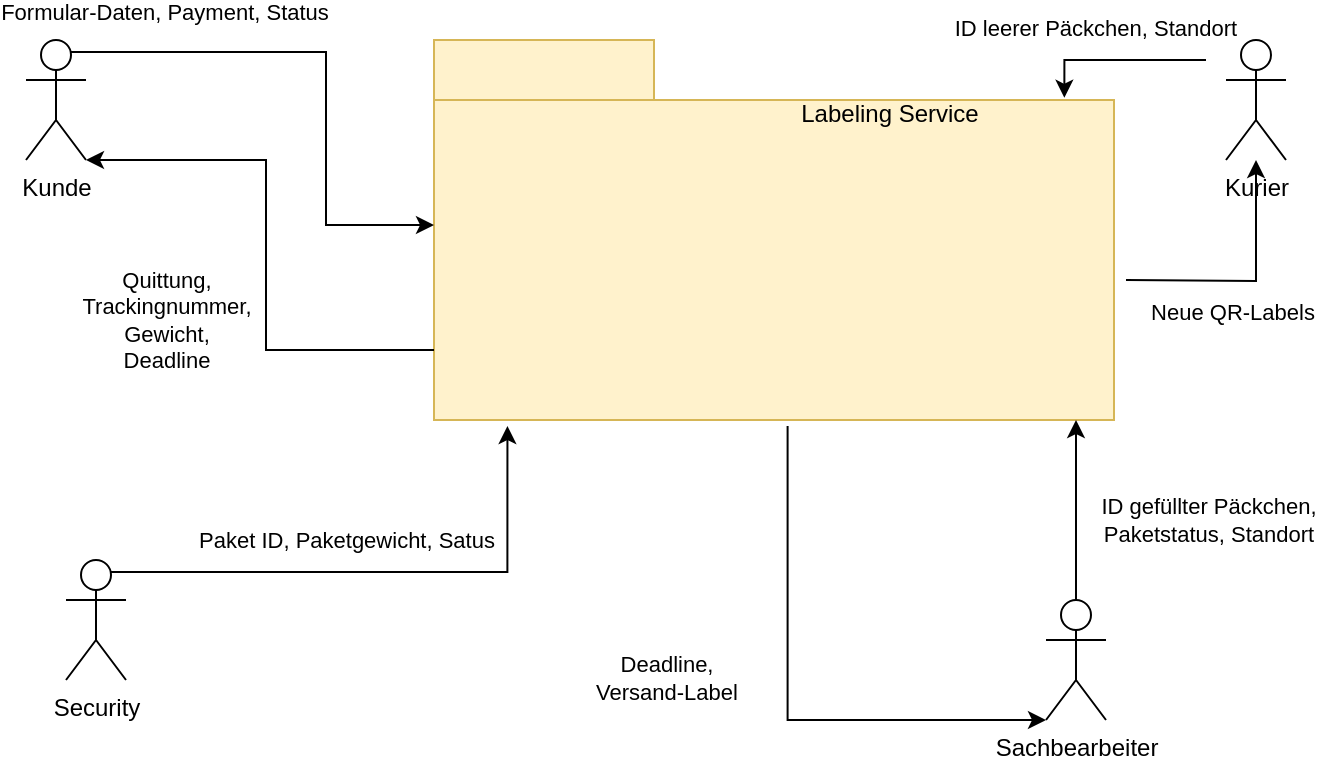 <mxfile version="22.1.5" type="github">
  <diagram name="Page-1" id="2YBvvXClWsGukQMizWep">
    <mxGraphModel dx="1218" dy="754" grid="1" gridSize="10" guides="1" tooltips="1" connect="1" arrows="1" fold="1" page="1" pageScale="1" pageWidth="827" pageHeight="1169" math="0" shadow="0">
      <root>
        <mxCell id="0" />
        <mxCell id="1" parent="0" />
        <mxCell id="WWbPmoFv4cMyil3xhWsc-2" value="" style="shape=folder;fontStyle=1;tabWidth=110;tabHeight=30;tabPosition=left;html=1;boundedLbl=1;labelInHeader=1;container=1;collapsible=0;whiteSpace=wrap;fillColor=#fff2cc;strokeColor=#d6b656;" parent="1" vertex="1">
          <mxGeometry x="244" y="160" width="340" height="190" as="geometry" />
        </mxCell>
        <mxCell id="WWbPmoFv4cMyil3xhWsc-3" value="Labeling Service" style="html=1;strokeColor=none;resizeWidth=1;resizeHeight=1;fillColor=none;part=1;connectable=0;allowArrows=0;deletable=0;whiteSpace=wrap;" parent="WWbPmoFv4cMyil3xhWsc-2" vertex="1">
          <mxGeometry width="136" height="13.571" relative="1" as="geometry">
            <mxPoint x="160" y="30" as="offset" />
          </mxGeometry>
        </mxCell>
        <mxCell id="WWbPmoFv4cMyil3xhWsc-4" value="Kunde" style="shape=umlActor;verticalLabelPosition=bottom;verticalAlign=top;html=1;" parent="1" vertex="1">
          <mxGeometry x="40" y="160" width="30" height="60" as="geometry" />
        </mxCell>
        <mxCell id="WWbPmoFv4cMyil3xhWsc-5" value="Security" style="shape=umlActor;verticalLabelPosition=bottom;verticalAlign=top;html=1;" parent="1" vertex="1">
          <mxGeometry x="60" y="420" width="30" height="60" as="geometry" />
        </mxCell>
        <mxCell id="WWbPmoFv4cMyil3xhWsc-7" value="Kurier" style="shape=umlActor;verticalLabelPosition=bottom;verticalAlign=top;html=1;" parent="1" vertex="1">
          <mxGeometry x="640" y="160" width="30" height="60" as="geometry" />
        </mxCell>
        <mxCell id="WWbPmoFv4cMyil3xhWsc-8" value="Sachbearbeiter" style="shape=umlActor;verticalLabelPosition=bottom;verticalAlign=top;html=1;" parent="1" vertex="1">
          <mxGeometry x="550" y="440" width="30" height="60" as="geometry" />
        </mxCell>
        <mxCell id="tnSh4lRwmTEVxGAhFn0a-5" style="edgeStyle=orthogonalEdgeStyle;rounded=0;orthogonalLoop=1;jettySize=auto;html=1;exitX=0.75;exitY=0.1;exitDx=0;exitDy=0;exitPerimeter=0;entryX=0.108;entryY=1.016;entryDx=0;entryDy=0;entryPerimeter=0;" parent="1" source="WWbPmoFv4cMyil3xhWsc-5" target="WWbPmoFv4cMyil3xhWsc-2" edge="1">
          <mxGeometry relative="1" as="geometry" />
        </mxCell>
        <mxCell id="tnSh4lRwmTEVxGAhFn0a-18" value="Paket ID, Paketgewicht, Satus" style="edgeLabel;html=1;align=center;verticalAlign=middle;resizable=0;points=[];" parent="tnSh4lRwmTEVxGAhFn0a-5" vertex="1" connectable="0">
          <mxGeometry x="0.303" y="-1" relative="1" as="geometry">
            <mxPoint x="-59" y="-17" as="offset" />
          </mxGeometry>
        </mxCell>
        <mxCell id="tnSh4lRwmTEVxGAhFn0a-7" style="edgeStyle=orthogonalEdgeStyle;rounded=0;orthogonalLoop=1;jettySize=auto;html=1;exitX=0.75;exitY=0.1;exitDx=0;exitDy=0;exitPerimeter=0;entryX=0;entryY=0;entryDx=0;entryDy=92.5;entryPerimeter=0;" parent="1" source="WWbPmoFv4cMyil3xhWsc-4" target="WWbPmoFv4cMyil3xhWsc-2" edge="1">
          <mxGeometry relative="1" as="geometry">
            <Array as="points">
              <mxPoint x="190" y="166" />
              <mxPoint x="190" y="252" />
            </Array>
          </mxGeometry>
        </mxCell>
        <mxCell id="tnSh4lRwmTEVxGAhFn0a-8" value="Formular-Daten, Payment, Status" style="edgeLabel;html=1;align=center;verticalAlign=middle;resizable=0;points=[];" parent="tnSh4lRwmTEVxGAhFn0a-7" vertex="1" connectable="0">
          <mxGeometry x="-0.601" y="-2" relative="1" as="geometry">
            <mxPoint x="-7" y="-22" as="offset" />
          </mxGeometry>
        </mxCell>
        <mxCell id="tnSh4lRwmTEVxGAhFn0a-9" style="edgeStyle=orthogonalEdgeStyle;rounded=0;orthogonalLoop=1;jettySize=auto;html=1;exitX=0;exitY=0;exitDx=0;exitDy=155;exitPerimeter=0;entryX=1;entryY=1;entryDx=0;entryDy=0;entryPerimeter=0;" parent="1" source="WWbPmoFv4cMyil3xhWsc-2" target="WWbPmoFv4cMyil3xhWsc-4" edge="1">
          <mxGeometry relative="1" as="geometry">
            <Array as="points">
              <mxPoint x="160" y="220" />
            </Array>
          </mxGeometry>
        </mxCell>
        <mxCell id="tnSh4lRwmTEVxGAhFn0a-10" value="Quittung,&lt;br&gt;&lt;div&gt;Trackingnummer,&lt;/div&gt;&lt;div&gt;Gewicht,&lt;/div&gt;&lt;div&gt;Deadline&lt;br&gt;&lt;/div&gt;" style="edgeLabel;html=1;align=center;verticalAlign=middle;resizable=0;points=[];" parent="tnSh4lRwmTEVxGAhFn0a-9" vertex="1" connectable="0">
          <mxGeometry x="-0.098" y="-2" relative="1" as="geometry">
            <mxPoint x="-52" y="22" as="offset" />
          </mxGeometry>
        </mxCell>
        <mxCell id="tnSh4lRwmTEVxGAhFn0a-19" style="edgeStyle=orthogonalEdgeStyle;rounded=0;orthogonalLoop=1;jettySize=auto;html=1;entryX=0.927;entryY=0.152;entryDx=0;entryDy=0;entryPerimeter=0;" parent="1" target="WWbPmoFv4cMyil3xhWsc-2" edge="1">
          <mxGeometry relative="1" as="geometry">
            <mxPoint x="630" y="170" as="sourcePoint" />
            <mxPoint x="560.54" y="178.88" as="targetPoint" />
            <Array as="points">
              <mxPoint x="559" y="170" />
            </Array>
          </mxGeometry>
        </mxCell>
        <mxCell id="tnSh4lRwmTEVxGAhFn0a-20" value="ID leerer Päckchen, Standort&amp;nbsp;" style="edgeLabel;html=1;align=center;verticalAlign=middle;resizable=0;points=[];" parent="tnSh4lRwmTEVxGAhFn0a-19" vertex="1" connectable="0">
          <mxGeometry x="-0.182" y="-3" relative="1" as="geometry">
            <mxPoint x="-18" y="-13" as="offset" />
          </mxGeometry>
        </mxCell>
        <mxCell id="tnSh4lRwmTEVxGAhFn0a-26" style="edgeStyle=orthogonalEdgeStyle;rounded=0;orthogonalLoop=1;jettySize=auto;html=1;" parent="1" target="WWbPmoFv4cMyil3xhWsc-7" edge="1">
          <mxGeometry relative="1" as="geometry">
            <mxPoint x="590" y="280" as="sourcePoint" />
          </mxGeometry>
        </mxCell>
        <mxCell id="tnSh4lRwmTEVxGAhFn0a-30" value="Neue QR-Labels" style="edgeLabel;html=1;align=center;verticalAlign=middle;resizable=0;points=[];" parent="tnSh4lRwmTEVxGAhFn0a-26" vertex="1" connectable="0">
          <mxGeometry x="-0.456" y="-5" relative="1" as="geometry">
            <mxPoint x="19" y="10" as="offset" />
          </mxGeometry>
        </mxCell>
        <mxCell id="tnSh4lRwmTEVxGAhFn0a-34" style="edgeStyle=orthogonalEdgeStyle;rounded=0;orthogonalLoop=1;jettySize=auto;html=1;exitX=0.52;exitY=1.016;exitDx=0;exitDy=0;exitPerimeter=0;entryX=0;entryY=1;entryDx=0;entryDy=0;entryPerimeter=0;" parent="1" source="WWbPmoFv4cMyil3xhWsc-2" target="WWbPmoFv4cMyil3xhWsc-8" edge="1">
          <mxGeometry relative="1" as="geometry">
            <Array as="points">
              <mxPoint x="421" y="500" />
            </Array>
          </mxGeometry>
        </mxCell>
        <mxCell id="tnSh4lRwmTEVxGAhFn0a-39" value="&lt;div&gt;Deadline,&lt;/div&gt;&lt;div&gt;Versand-Label&lt;br&gt;&lt;/div&gt;" style="edgeLabel;html=1;align=center;verticalAlign=middle;resizable=0;points=[];" parent="tnSh4lRwmTEVxGAhFn0a-34" vertex="1" connectable="0">
          <mxGeometry x="-0.463" relative="1" as="geometry">
            <mxPoint x="-61" y="52" as="offset" />
          </mxGeometry>
        </mxCell>
        <mxCell id="tnSh4lRwmTEVxGAhFn0a-38" style="edgeStyle=orthogonalEdgeStyle;rounded=0;orthogonalLoop=1;jettySize=auto;html=1;exitX=0.5;exitY=0;exitDx=0;exitDy=0;exitPerimeter=0;" parent="1" source="WWbPmoFv4cMyil3xhWsc-8" edge="1">
          <mxGeometry relative="1" as="geometry">
            <mxPoint x="565" y="420" as="sourcePoint" />
            <mxPoint x="565" y="350" as="targetPoint" />
            <Array as="points" />
          </mxGeometry>
        </mxCell>
        <mxCell id="tnSh4lRwmTEVxGAhFn0a-40" value="ID gefüllter Päckchen,&lt;br&gt;Paketstatus, Standort" style="edgeLabel;html=1;align=center;verticalAlign=middle;resizable=0;points=[];" parent="tnSh4lRwmTEVxGAhFn0a-38" vertex="1" connectable="0">
          <mxGeometry x="0.208" y="-3" relative="1" as="geometry">
            <mxPoint x="62" y="14" as="offset" />
          </mxGeometry>
        </mxCell>
      </root>
    </mxGraphModel>
  </diagram>
</mxfile>

